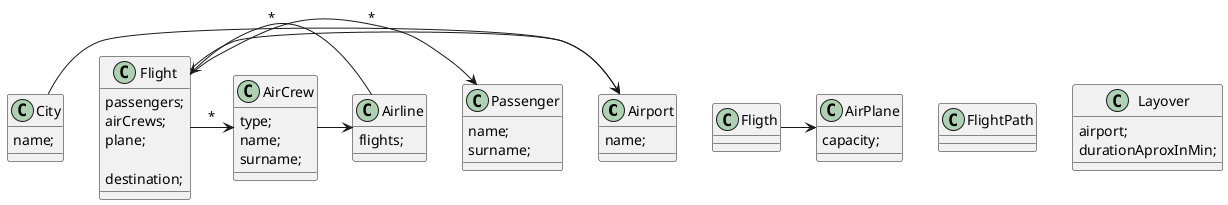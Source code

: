 @startuml

class Airport{
    name;
}
class City{
    name;
}

class AirPlane{
    capacity;
}

class Airline{
    flights;
}
class Flight{
    passengers;
    airCrews;
    plane;
   
    destination;
}

class Passenger{
    name;
    surname;
}

class AirCrew{
    type;
    name;
    surname;
}

class FlightPath{
    
}

class Layover{
    airport;
    durationAproxInMin;
}
City -> Airport
Flight -> Airport
Flight -> Passenger: *
Flight -> AirCrew: *
Fligth -> AirPlane
Airline -> Flight: *
AirCrew -> Airline


@enduml